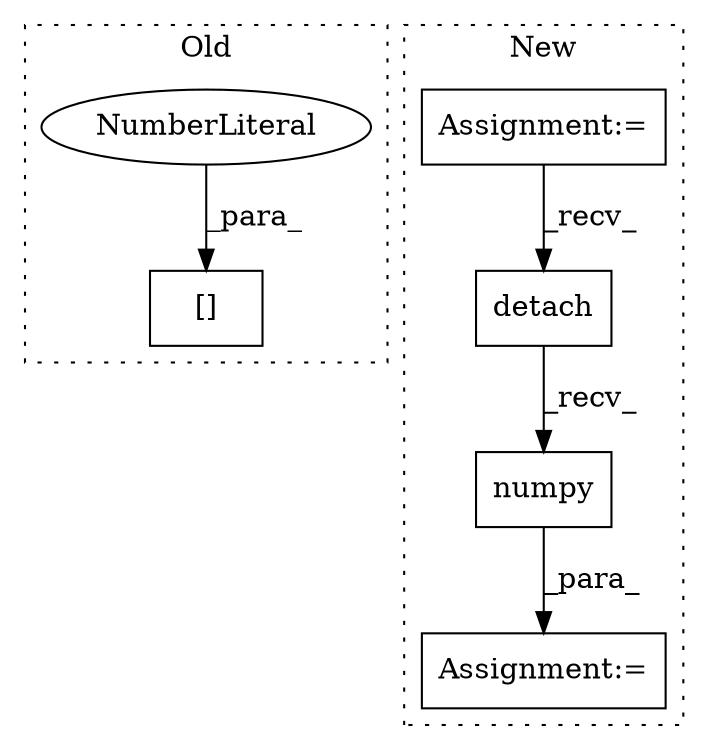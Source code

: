 digraph G {
subgraph cluster0 {
1 [label="[]" a="2" s="3647,3663" l="15,1" shape="box"];
3 [label="NumberLiteral" a="34" s="3662" l="1" shape="ellipse"];
label = "Old";
style="dotted";
}
subgraph cluster1 {
2 [label="detach" a="32" s="3813" l="8" shape="box"];
4 [label="Assignment:=" a="7" s="3764" l="7" shape="box"];
5 [label="Assignment:=" a="7" s="3636" l="1" shape="box"];
6 [label="numpy" a="32" s="3828" l="7" shape="box"];
label = "New";
style="dotted";
}
2 -> 6 [label="_recv_"];
3 -> 1 [label="_para_"];
5 -> 2 [label="_recv_"];
6 -> 4 [label="_para_"];
}